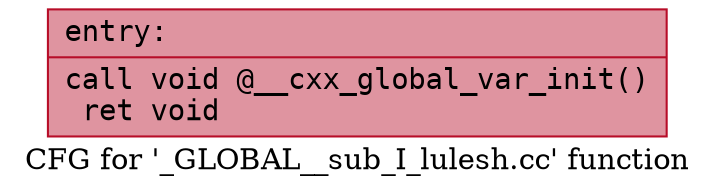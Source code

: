 digraph "CFG for '_GLOBAL__sub_I_lulesh.cc' function" {
	label="CFG for '_GLOBAL__sub_I_lulesh.cc' function";

	Node0x561418cfa660 [shape=record,color="#b70d28ff", style=filled, fillcolor="#b70d2870" fontname="Courier",label="{entry:\l|  call void @__cxx_global_var_init()\l  ret void\l}"];
}
